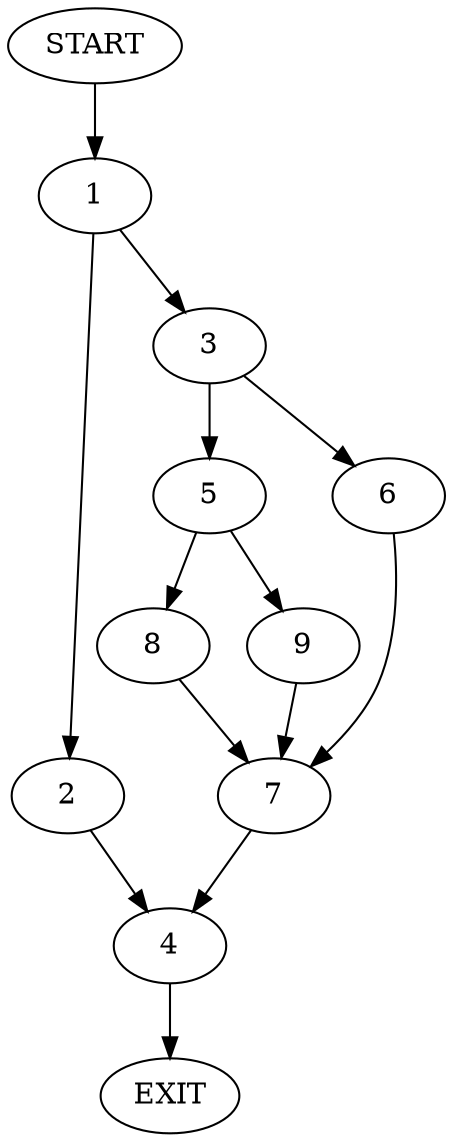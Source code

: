 digraph {
0 [label="START"]
10 [label="EXIT"]
0 -> 1
1 -> 2
1 -> 3
2 -> 4
3 -> 5
3 -> 6
6 -> 7
5 -> 8
5 -> 9
7 -> 4
9 -> 7
8 -> 7
4 -> 10
}
